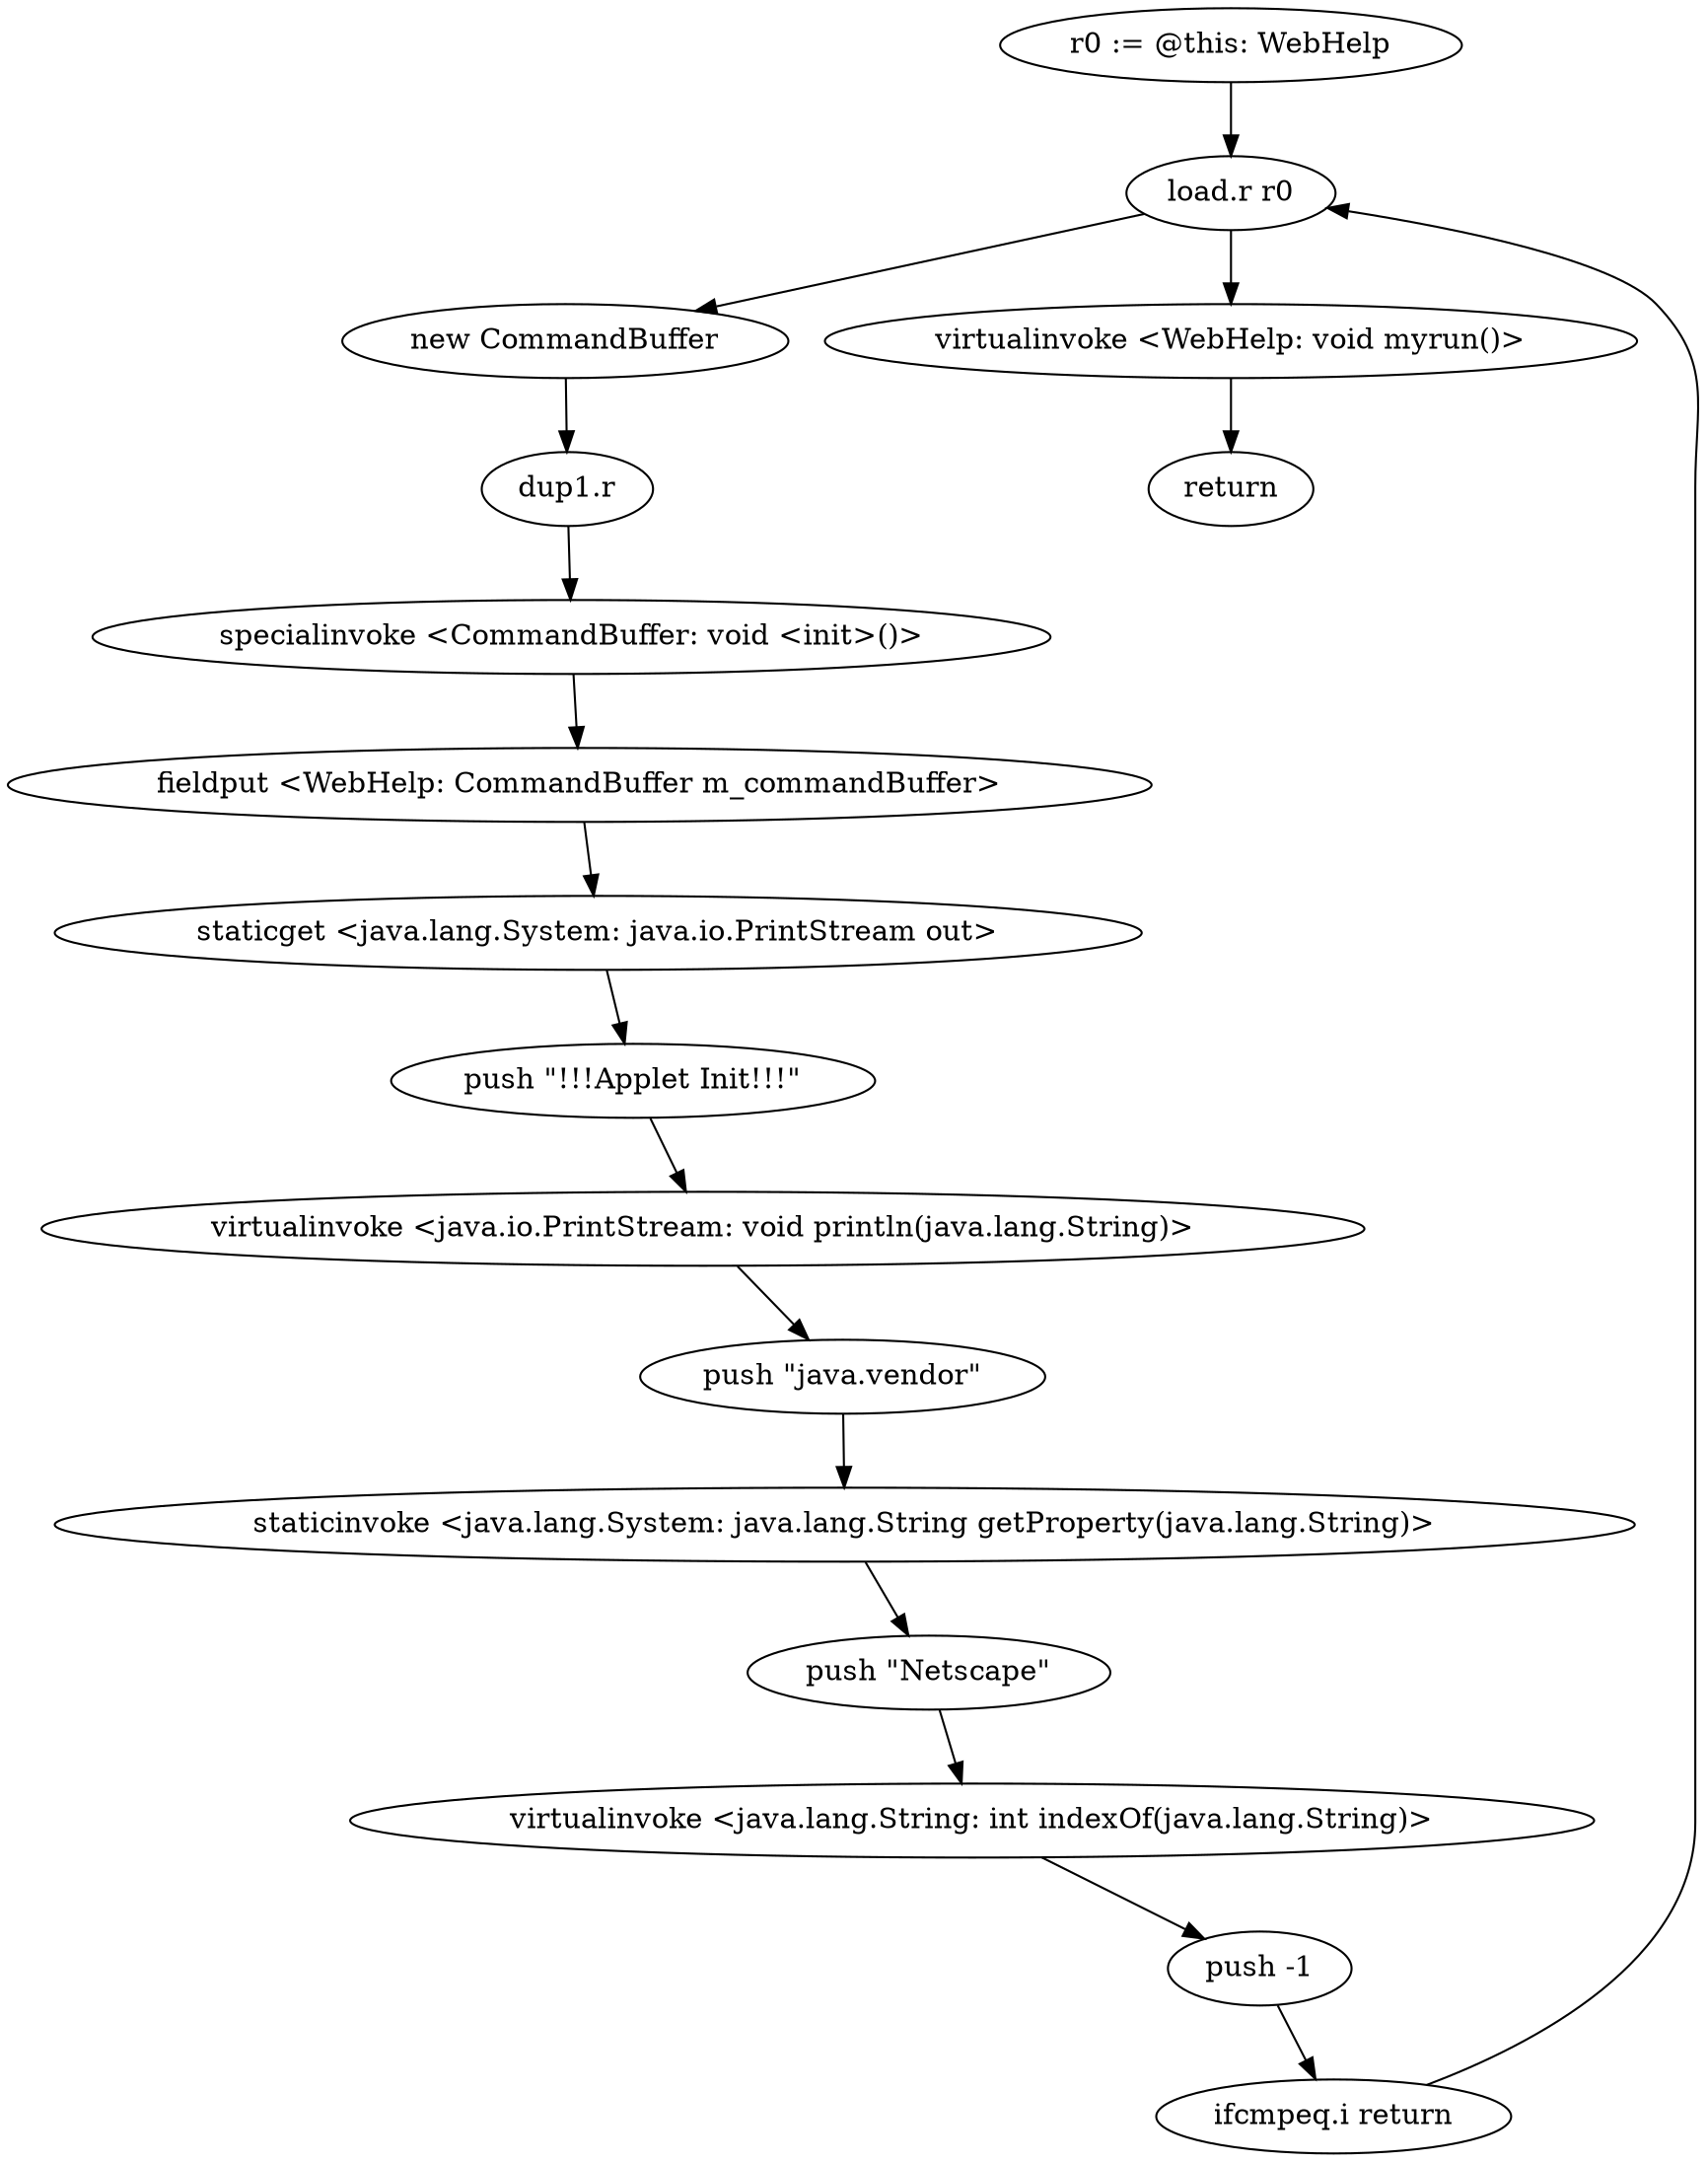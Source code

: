 digraph "" {
    "r0 := @this: WebHelp"
    "load.r r0"
    "r0 := @this: WebHelp"->"load.r r0";
    "new CommandBuffer"
    "load.r r0"->"new CommandBuffer";
    "dup1.r"
    "new CommandBuffer"->"dup1.r";
    "specialinvoke <CommandBuffer: void <init>()>"
    "dup1.r"->"specialinvoke <CommandBuffer: void <init>()>";
    "fieldput <WebHelp: CommandBuffer m_commandBuffer>"
    "specialinvoke <CommandBuffer: void <init>()>"->"fieldput <WebHelp: CommandBuffer m_commandBuffer>";
    "staticget <java.lang.System: java.io.PrintStream out>"
    "fieldput <WebHelp: CommandBuffer m_commandBuffer>"->"staticget <java.lang.System: java.io.PrintStream out>";
    "push \"!!!Applet Init!!!\""
    "staticget <java.lang.System: java.io.PrintStream out>"->"push \"!!!Applet Init!!!\"";
    "virtualinvoke <java.io.PrintStream: void println(java.lang.String)>"
    "push \"!!!Applet Init!!!\""->"virtualinvoke <java.io.PrintStream: void println(java.lang.String)>";
    "push \"java.vendor\""
    "virtualinvoke <java.io.PrintStream: void println(java.lang.String)>"->"push \"java.vendor\"";
    "staticinvoke <java.lang.System: java.lang.String getProperty(java.lang.String)>"
    "push \"java.vendor\""->"staticinvoke <java.lang.System: java.lang.String getProperty(java.lang.String)>";
    "push \"Netscape\""
    "staticinvoke <java.lang.System: java.lang.String getProperty(java.lang.String)>"->"push \"Netscape\"";
    "virtualinvoke <java.lang.String: int indexOf(java.lang.String)>"
    "push \"Netscape\""->"virtualinvoke <java.lang.String: int indexOf(java.lang.String)>";
    "push -1"
    "virtualinvoke <java.lang.String: int indexOf(java.lang.String)>"->"push -1";
    "ifcmpeq.i return"
    "push -1"->"ifcmpeq.i return";
    "ifcmpeq.i return"->"load.r r0";
    "virtualinvoke <WebHelp: void myrun()>"
    "load.r r0"->"virtualinvoke <WebHelp: void myrun()>";
    "return"
    "virtualinvoke <WebHelp: void myrun()>"->"return";
}
